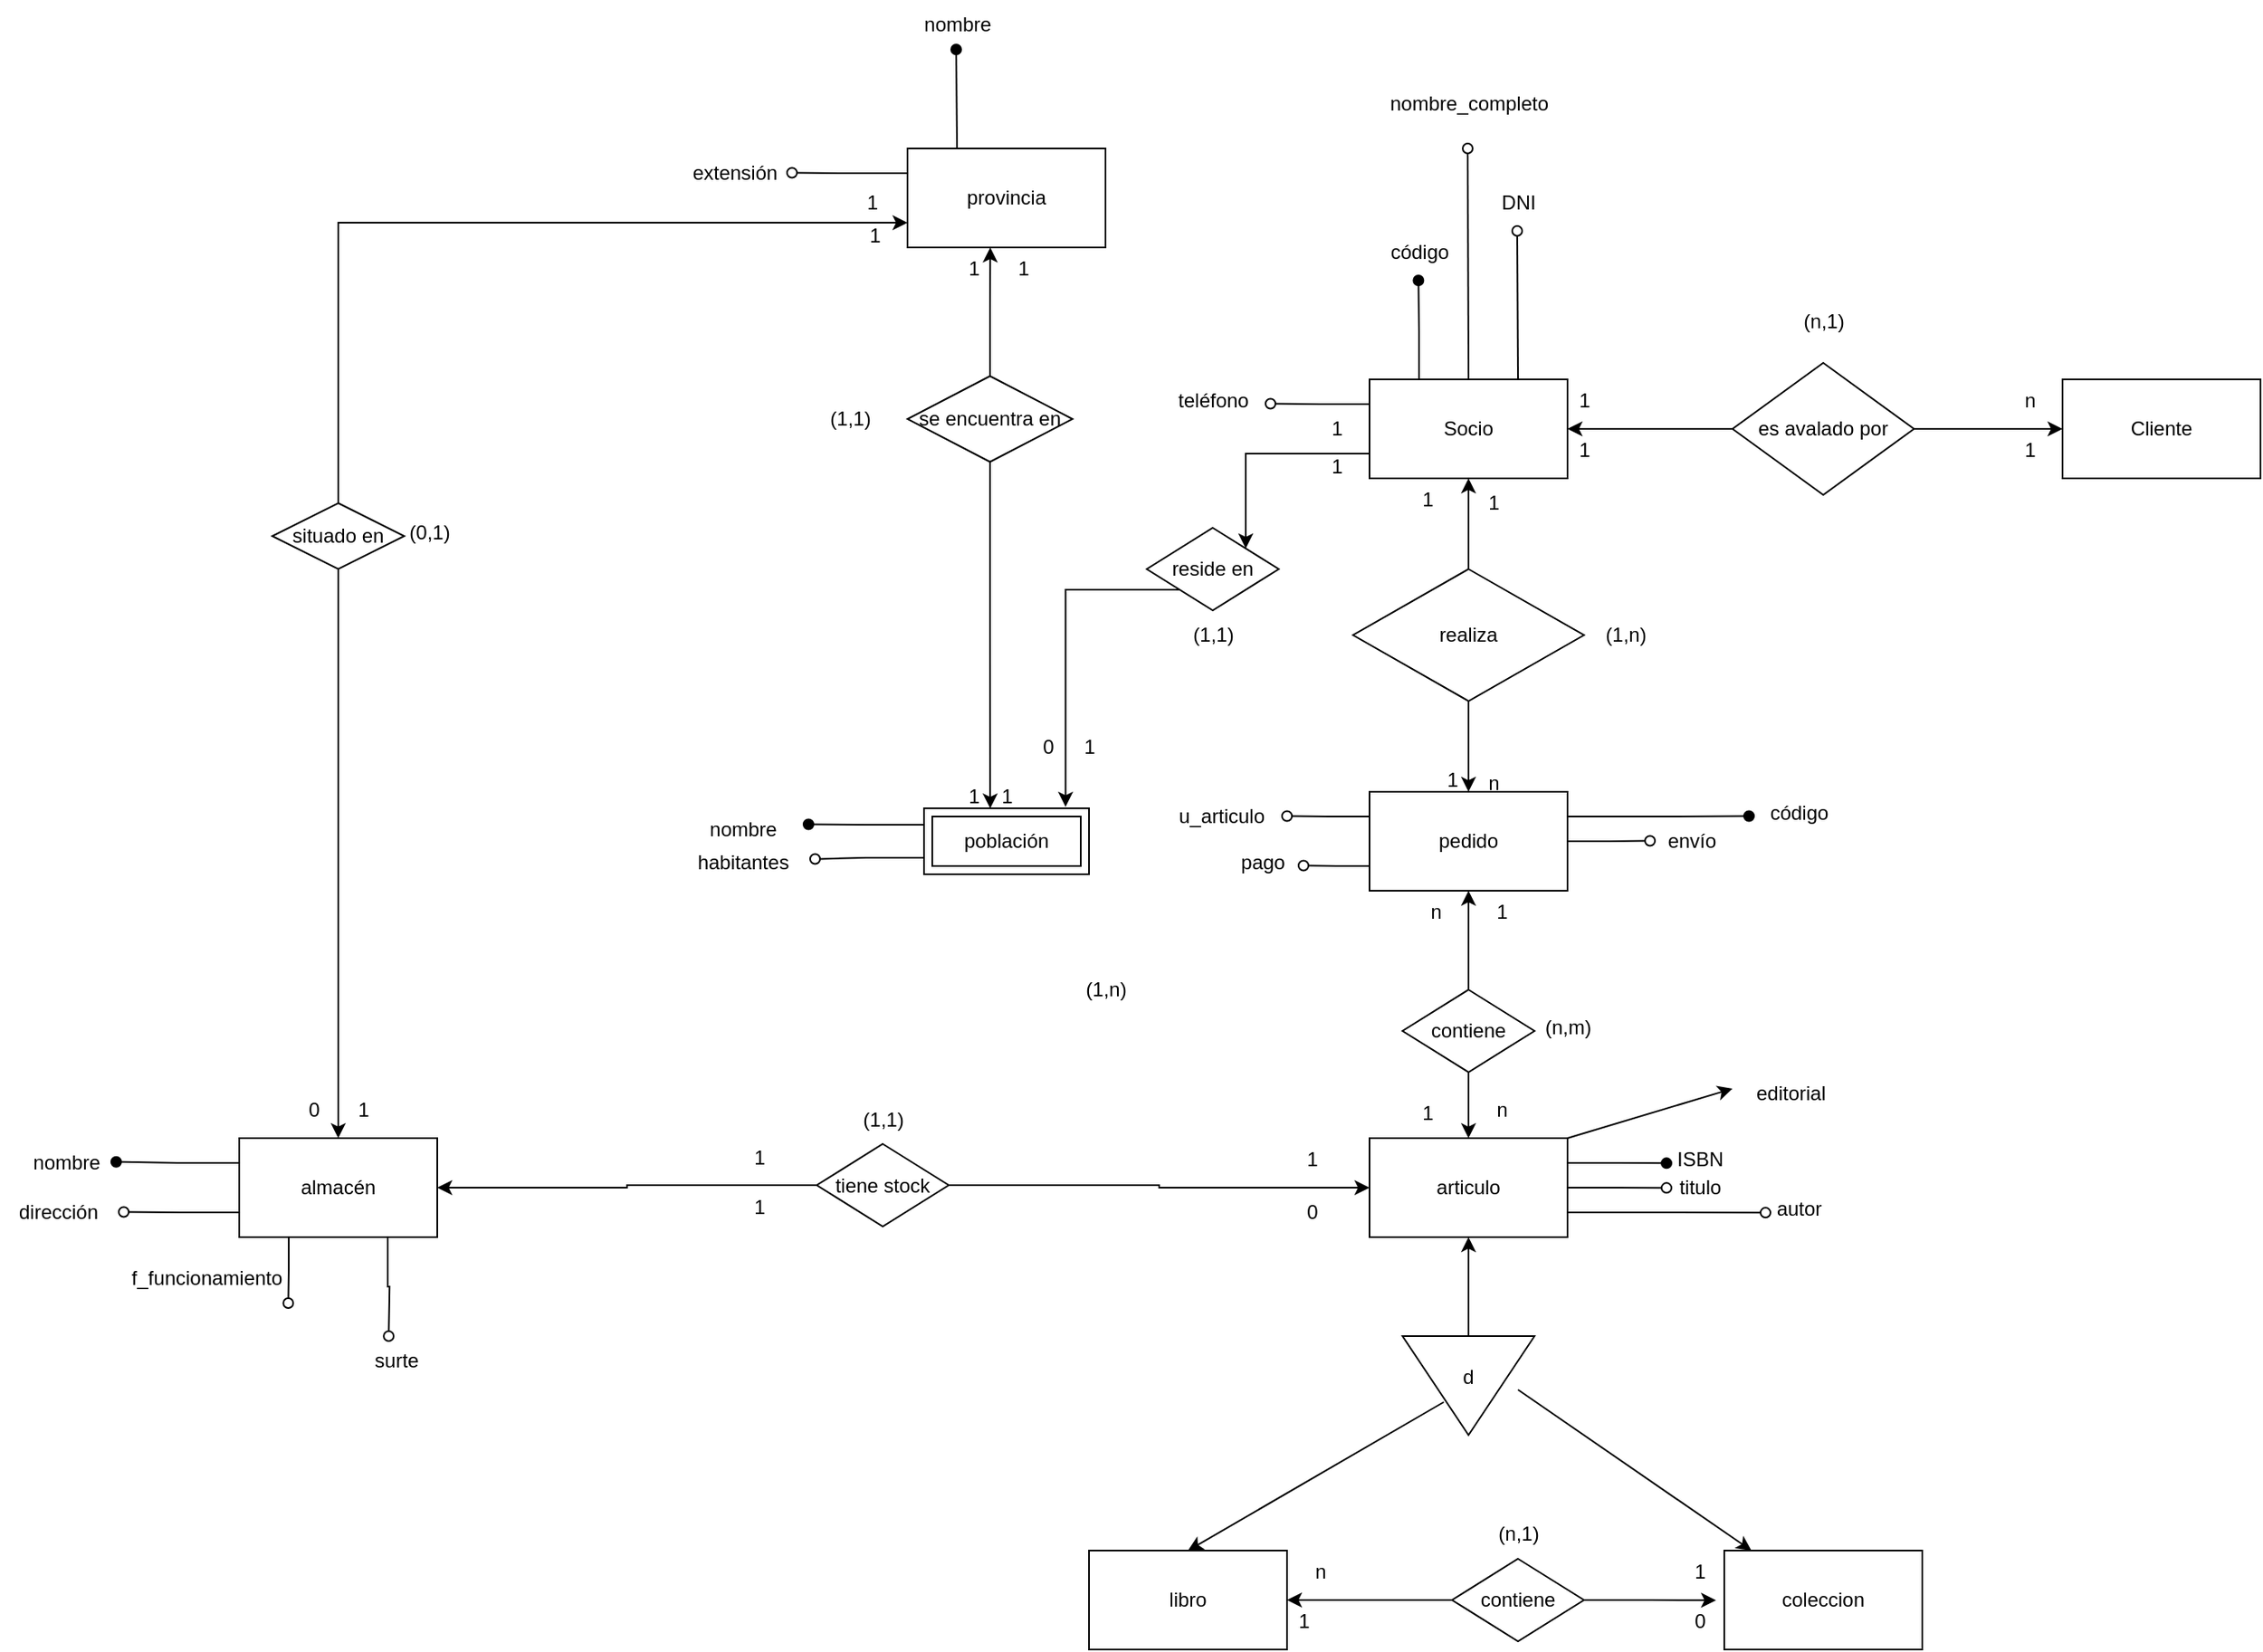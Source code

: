 <mxfile version="24.2.8" type="github">
  <diagram name="Page-1" id="Y1D5WPo86NtVdflwME23">
    <mxGraphModel dx="1482" dy="1719" grid="1" gridSize="10" guides="1" tooltips="1" connect="1" arrows="1" fold="1" page="1" pageScale="1" pageWidth="850" pageHeight="1100" math="0" shadow="0">
      <root>
        <mxCell id="0" />
        <mxCell id="1" parent="0" />
        <mxCell id="pm4QgCimUxQnTlFD-U5n-23" style="edgeStyle=orthogonalEdgeStyle;rounded=0;orthogonalLoop=1;jettySize=auto;html=1;exitX=0.25;exitY=0;exitDx=0;exitDy=0;endArrow=oval;endFill=1;" edge="1" parent="1" source="pm4QgCimUxQnTlFD-U5n-2">
          <mxGeometry relative="1" as="geometry">
            <mxPoint x="419.667" y="30" as="targetPoint" />
          </mxGeometry>
        </mxCell>
        <mxCell id="pm4QgCimUxQnTlFD-U5n-32" style="edgeStyle=orthogonalEdgeStyle;rounded=0;orthogonalLoop=1;jettySize=auto;html=1;exitX=0.75;exitY=0;exitDx=0;exitDy=0;endArrow=oval;endFill=0;" edge="1" parent="1" source="pm4QgCimUxQnTlFD-U5n-2">
          <mxGeometry relative="1" as="geometry">
            <mxPoint x="479.5" as="targetPoint" />
          </mxGeometry>
        </mxCell>
        <mxCell id="pm4QgCimUxQnTlFD-U5n-34" style="edgeStyle=orthogonalEdgeStyle;rounded=0;orthogonalLoop=1;jettySize=auto;html=1;exitX=0.5;exitY=0;exitDx=0;exitDy=0;endArrow=oval;endFill=0;" edge="1" parent="1" source="pm4QgCimUxQnTlFD-U5n-2">
          <mxGeometry relative="1" as="geometry">
            <mxPoint x="449.5" y="-50" as="targetPoint" />
          </mxGeometry>
        </mxCell>
        <mxCell id="pm4QgCimUxQnTlFD-U5n-36" style="edgeStyle=orthogonalEdgeStyle;rounded=0;orthogonalLoop=1;jettySize=auto;html=1;exitX=0;exitY=0.25;exitDx=0;exitDy=0;endArrow=oval;endFill=0;" edge="1" parent="1" source="pm4QgCimUxQnTlFD-U5n-2">
          <mxGeometry relative="1" as="geometry">
            <mxPoint x="330" y="104.75" as="targetPoint" />
          </mxGeometry>
        </mxCell>
        <mxCell id="pm4QgCimUxQnTlFD-U5n-39" style="edgeStyle=orthogonalEdgeStyle;rounded=0;orthogonalLoop=1;jettySize=auto;html=1;exitX=0;exitY=0.75;exitDx=0;exitDy=0;entryX=1;entryY=0;entryDx=0;entryDy=0;" edge="1" parent="1" source="pm4QgCimUxQnTlFD-U5n-2" target="pm4QgCimUxQnTlFD-U5n-38">
          <mxGeometry relative="1" as="geometry" />
        </mxCell>
        <mxCell id="pm4QgCimUxQnTlFD-U5n-2" value="Socio" style="rounded=0;whiteSpace=wrap;html=1;" vertex="1" parent="1">
          <mxGeometry x="390" y="90" width="120" height="60" as="geometry" />
        </mxCell>
        <mxCell id="pm4QgCimUxQnTlFD-U5n-72" style="edgeStyle=orthogonalEdgeStyle;rounded=0;orthogonalLoop=1;jettySize=auto;html=1;exitX=1;exitY=0.25;exitDx=0;exitDy=0;endArrow=oval;endFill=1;" edge="1" parent="1" source="pm4QgCimUxQnTlFD-U5n-3">
          <mxGeometry relative="1" as="geometry">
            <mxPoint x="620" y="354.75" as="targetPoint" />
          </mxGeometry>
        </mxCell>
        <mxCell id="pm4QgCimUxQnTlFD-U5n-74" style="edgeStyle=orthogonalEdgeStyle;rounded=0;orthogonalLoop=1;jettySize=auto;html=1;exitX=1;exitY=0.5;exitDx=0;exitDy=0;endArrow=oval;endFill=0;" edge="1" parent="1" source="pm4QgCimUxQnTlFD-U5n-3">
          <mxGeometry relative="1" as="geometry">
            <mxPoint x="560" y="369.75" as="targetPoint" />
          </mxGeometry>
        </mxCell>
        <mxCell id="pm4QgCimUxQnTlFD-U5n-76" style="edgeStyle=orthogonalEdgeStyle;rounded=0;orthogonalLoop=1;jettySize=auto;html=1;exitX=0;exitY=0.75;exitDx=0;exitDy=0;endArrow=oval;endFill=0;" edge="1" parent="1" source="pm4QgCimUxQnTlFD-U5n-3">
          <mxGeometry relative="1" as="geometry">
            <mxPoint x="350" y="384.75" as="targetPoint" />
          </mxGeometry>
        </mxCell>
        <mxCell id="pm4QgCimUxQnTlFD-U5n-78" style="edgeStyle=orthogonalEdgeStyle;rounded=0;orthogonalLoop=1;jettySize=auto;html=1;exitX=0;exitY=0.25;exitDx=0;exitDy=0;endArrow=oval;endFill=0;" edge="1" parent="1" source="pm4QgCimUxQnTlFD-U5n-3">
          <mxGeometry relative="1" as="geometry">
            <mxPoint x="340" y="354.75" as="targetPoint" />
          </mxGeometry>
        </mxCell>
        <mxCell id="pm4QgCimUxQnTlFD-U5n-3" value="pedido" style="rounded=0;whiteSpace=wrap;html=1;" vertex="1" parent="1">
          <mxGeometry x="390" y="340" width="120" height="60" as="geometry" />
        </mxCell>
        <mxCell id="pm4QgCimUxQnTlFD-U5n-82" style="edgeStyle=orthogonalEdgeStyle;rounded=0;orthogonalLoop=1;jettySize=auto;html=1;exitX=0;exitY=0.25;exitDx=0;exitDy=0;endArrow=oval;endFill=0;" edge="1" parent="1" source="pm4QgCimUxQnTlFD-U5n-5">
          <mxGeometry relative="1" as="geometry">
            <mxPoint x="40" y="-35.25" as="targetPoint" />
          </mxGeometry>
        </mxCell>
        <mxCell id="pm4QgCimUxQnTlFD-U5n-84" style="edgeStyle=orthogonalEdgeStyle;rounded=0;orthogonalLoop=1;jettySize=auto;html=1;exitX=0.25;exitY=0;exitDx=0;exitDy=0;endArrow=oval;endFill=1;" edge="1" parent="1" source="pm4QgCimUxQnTlFD-U5n-5">
          <mxGeometry relative="1" as="geometry">
            <mxPoint x="139.5" y="-110" as="targetPoint" />
          </mxGeometry>
        </mxCell>
        <mxCell id="pm4QgCimUxQnTlFD-U5n-5" value="provincia" style="rounded=0;whiteSpace=wrap;html=1;" vertex="1" parent="1">
          <mxGeometry x="110" y="-50" width="120" height="60" as="geometry" />
        </mxCell>
        <mxCell id="pm4QgCimUxQnTlFD-U5n-87" style="edgeStyle=orthogonalEdgeStyle;rounded=0;orthogonalLoop=1;jettySize=auto;html=1;exitX=0;exitY=0.25;exitDx=0;exitDy=0;endArrow=oval;endFill=1;" edge="1" parent="1" source="pm4QgCimUxQnTlFD-U5n-9">
          <mxGeometry relative="1" as="geometry">
            <mxPoint x="50" y="359.714" as="targetPoint" />
          </mxGeometry>
        </mxCell>
        <mxCell id="pm4QgCimUxQnTlFD-U5n-9" value="población" style="shape=ext;margin=3;double=1;whiteSpace=wrap;html=1;align=center;" vertex="1" parent="1">
          <mxGeometry x="120" y="350" width="100" height="40" as="geometry" />
        </mxCell>
        <mxCell id="pm4QgCimUxQnTlFD-U5n-89" style="edgeStyle=orthogonalEdgeStyle;rounded=0;orthogonalLoop=1;jettySize=auto;html=1;exitX=0;exitY=0.25;exitDx=0;exitDy=0;endArrow=oval;endFill=1;entryX=1.007;entryY=0.479;entryDx=0;entryDy=0;entryPerimeter=0;" edge="1" parent="1" source="pm4QgCimUxQnTlFD-U5n-10" target="pm4QgCimUxQnTlFD-U5n-90">
          <mxGeometry relative="1" as="geometry">
            <mxPoint x="-355" y="534.714" as="targetPoint" />
          </mxGeometry>
        </mxCell>
        <mxCell id="pm4QgCimUxQnTlFD-U5n-99" style="edgeStyle=orthogonalEdgeStyle;rounded=0;orthogonalLoop=1;jettySize=auto;html=1;exitX=0;exitY=0.75;exitDx=0;exitDy=0;endArrow=oval;endFill=0;" edge="1" parent="1" source="pm4QgCimUxQnTlFD-U5n-10">
          <mxGeometry relative="1" as="geometry">
            <mxPoint x="-365" y="594.714" as="targetPoint" />
          </mxGeometry>
        </mxCell>
        <mxCell id="pm4QgCimUxQnTlFD-U5n-101" style="edgeStyle=orthogonalEdgeStyle;rounded=0;orthogonalLoop=1;jettySize=auto;html=1;exitX=0.25;exitY=1;exitDx=0;exitDy=0;endArrow=oval;endFill=0;" edge="1" parent="1" source="pm4QgCimUxQnTlFD-U5n-10">
          <mxGeometry relative="1" as="geometry">
            <mxPoint x="-265.286" y="650" as="targetPoint" />
          </mxGeometry>
        </mxCell>
        <mxCell id="pm4QgCimUxQnTlFD-U5n-117" style="edgeStyle=orthogonalEdgeStyle;rounded=0;orthogonalLoop=1;jettySize=auto;html=1;exitX=0.75;exitY=1;exitDx=0;exitDy=0;endArrow=oval;endFill=0;" edge="1" parent="1" source="pm4QgCimUxQnTlFD-U5n-10">
          <mxGeometry relative="1" as="geometry">
            <mxPoint x="-204.429" y="670" as="targetPoint" />
          </mxGeometry>
        </mxCell>
        <mxCell id="pm4QgCimUxQnTlFD-U5n-10" value="almacén" style="rounded=0;whiteSpace=wrap;html=1;" vertex="1" parent="1">
          <mxGeometry x="-295" y="550" width="120" height="60" as="geometry" />
        </mxCell>
        <mxCell id="pm4QgCimUxQnTlFD-U5n-125" style="edgeStyle=orthogonalEdgeStyle;rounded=0;orthogonalLoop=1;jettySize=auto;html=1;exitX=1;exitY=0.25;exitDx=0;exitDy=0;endArrow=oval;endFill=1;" edge="1" parent="1" source="pm4QgCimUxQnTlFD-U5n-11">
          <mxGeometry relative="1" as="geometry">
            <mxPoint x="570" y="565.167" as="targetPoint" />
          </mxGeometry>
        </mxCell>
        <mxCell id="pm4QgCimUxQnTlFD-U5n-127" style="edgeStyle=orthogonalEdgeStyle;rounded=0;orthogonalLoop=1;jettySize=auto;html=1;exitX=1;exitY=0.5;exitDx=0;exitDy=0;endArrow=oval;endFill=0;" edge="1" parent="1" source="pm4QgCimUxQnTlFD-U5n-11">
          <mxGeometry relative="1" as="geometry">
            <mxPoint x="570" y="580.167" as="targetPoint" />
          </mxGeometry>
        </mxCell>
        <mxCell id="pm4QgCimUxQnTlFD-U5n-129" style="edgeStyle=orthogonalEdgeStyle;rounded=0;orthogonalLoop=1;jettySize=auto;html=1;exitX=1;exitY=0.75;exitDx=0;exitDy=0;endArrow=oval;endFill=0;" edge="1" parent="1" source="pm4QgCimUxQnTlFD-U5n-11">
          <mxGeometry relative="1" as="geometry">
            <mxPoint x="630" y="595.167" as="targetPoint" />
          </mxGeometry>
        </mxCell>
        <mxCell id="pm4QgCimUxQnTlFD-U5n-131" style="rounded=0;orthogonalLoop=1;jettySize=auto;html=1;exitX=1;exitY=0;exitDx=0;exitDy=0;" edge="1" parent="1" source="pm4QgCimUxQnTlFD-U5n-11">
          <mxGeometry relative="1" as="geometry">
            <mxPoint x="610" y="520" as="targetPoint" />
          </mxGeometry>
        </mxCell>
        <mxCell id="pm4QgCimUxQnTlFD-U5n-11" value="articulo" style="rounded=0;whiteSpace=wrap;html=1;" vertex="1" parent="1">
          <mxGeometry x="390" y="550" width="120" height="60" as="geometry" />
        </mxCell>
        <mxCell id="pm4QgCimUxQnTlFD-U5n-12" value="libro" style="rounded=0;whiteSpace=wrap;html=1;" vertex="1" parent="1">
          <mxGeometry x="220" y="800" width="120" height="60" as="geometry" />
        </mxCell>
        <mxCell id="pm4QgCimUxQnTlFD-U5n-13" value="coleccion" style="rounded=0;whiteSpace=wrap;html=1;" vertex="1" parent="1">
          <mxGeometry x="605" y="800" width="120" height="60" as="geometry" />
        </mxCell>
        <mxCell id="pm4QgCimUxQnTlFD-U5n-26" style="edgeStyle=orthogonalEdgeStyle;rounded=0;orthogonalLoop=1;jettySize=auto;html=1;exitX=1;exitY=0.5;exitDx=0;exitDy=0;entryX=0;entryY=0.5;entryDx=0;entryDy=0;" edge="1" parent="1" source="pm4QgCimUxQnTlFD-U5n-14" target="pm4QgCimUxQnTlFD-U5n-17">
          <mxGeometry relative="1" as="geometry" />
        </mxCell>
        <mxCell id="pm4QgCimUxQnTlFD-U5n-27" style="edgeStyle=orthogonalEdgeStyle;rounded=0;orthogonalLoop=1;jettySize=auto;html=1;exitX=0;exitY=0.5;exitDx=0;exitDy=0;entryX=1;entryY=0.5;entryDx=0;entryDy=0;" edge="1" parent="1" source="pm4QgCimUxQnTlFD-U5n-14" target="pm4QgCimUxQnTlFD-U5n-2">
          <mxGeometry relative="1" as="geometry" />
        </mxCell>
        <mxCell id="pm4QgCimUxQnTlFD-U5n-14" value="es avalado por" style="rhombus;whiteSpace=wrap;html=1;" vertex="1" parent="1">
          <mxGeometry x="610" y="80" width="110" height="80" as="geometry" />
        </mxCell>
        <mxCell id="pm4QgCimUxQnTlFD-U5n-17" value="Cliente" style="rounded=0;whiteSpace=wrap;html=1;" vertex="1" parent="1">
          <mxGeometry x="810" y="90" width="120" height="60" as="geometry" />
        </mxCell>
        <mxCell id="pm4QgCimUxQnTlFD-U5n-22" value="(n,1)" style="text;html=1;align=center;verticalAlign=middle;resizable=0;points=[];autosize=1;strokeColor=none;fillColor=none;" vertex="1" parent="1">
          <mxGeometry x="640" y="40" width="50" height="30" as="geometry" />
        </mxCell>
        <mxCell id="pm4QgCimUxQnTlFD-U5n-24" value="código" style="text;html=1;align=center;verticalAlign=middle;resizable=0;points=[];autosize=1;strokeColor=none;fillColor=none;" vertex="1" parent="1">
          <mxGeometry x="390" y="-2" width="60" height="30" as="geometry" />
        </mxCell>
        <mxCell id="pm4QgCimUxQnTlFD-U5n-28" value="1" style="text;html=1;align=center;verticalAlign=middle;resizable=0;points=[];autosize=1;strokeColor=none;fillColor=none;" vertex="1" parent="1">
          <mxGeometry x="505" y="88" width="30" height="30" as="geometry" />
        </mxCell>
        <mxCell id="pm4QgCimUxQnTlFD-U5n-29" value="n" style="text;html=1;align=center;verticalAlign=middle;resizable=0;points=[];autosize=1;strokeColor=none;fillColor=none;" vertex="1" parent="1">
          <mxGeometry x="775" y="88" width="30" height="30" as="geometry" />
        </mxCell>
        <mxCell id="pm4QgCimUxQnTlFD-U5n-30" value="1" style="text;html=1;align=center;verticalAlign=middle;resizable=0;points=[];autosize=1;strokeColor=none;fillColor=none;" vertex="1" parent="1">
          <mxGeometry x="775" y="118" width="30" height="30" as="geometry" />
        </mxCell>
        <mxCell id="pm4QgCimUxQnTlFD-U5n-31" value="1" style="text;html=1;align=center;verticalAlign=middle;resizable=0;points=[];autosize=1;strokeColor=none;fillColor=none;" vertex="1" parent="1">
          <mxGeometry x="505" y="118" width="30" height="30" as="geometry" />
        </mxCell>
        <mxCell id="pm4QgCimUxQnTlFD-U5n-33" value="DNI" style="text;html=1;align=center;verticalAlign=middle;resizable=0;points=[];autosize=1;strokeColor=none;fillColor=none;" vertex="1" parent="1">
          <mxGeometry x="460" y="-32" width="40" height="30" as="geometry" />
        </mxCell>
        <mxCell id="pm4QgCimUxQnTlFD-U5n-35" value="nombre_completo" style="text;html=1;align=center;verticalAlign=middle;resizable=0;points=[];autosize=1;strokeColor=none;fillColor=none;" vertex="1" parent="1">
          <mxGeometry x="390" y="-92" width="120" height="30" as="geometry" />
        </mxCell>
        <mxCell id="pm4QgCimUxQnTlFD-U5n-37" value="teléfono" style="text;html=1;align=center;verticalAlign=middle;resizable=0;points=[];autosize=1;strokeColor=none;fillColor=none;" vertex="1" parent="1">
          <mxGeometry x="260" y="88" width="70" height="30" as="geometry" />
        </mxCell>
        <mxCell id="pm4QgCimUxQnTlFD-U5n-38" value="reside en" style="rhombus;whiteSpace=wrap;html=1;" vertex="1" parent="1">
          <mxGeometry x="255" y="180" width="80" height="50" as="geometry" />
        </mxCell>
        <mxCell id="pm4QgCimUxQnTlFD-U5n-40" style="edgeStyle=orthogonalEdgeStyle;rounded=0;orthogonalLoop=1;jettySize=auto;html=1;exitX=0;exitY=1;exitDx=0;exitDy=0;entryX=0.858;entryY=-0.022;entryDx=0;entryDy=0;entryPerimeter=0;" edge="1" parent="1" source="pm4QgCimUxQnTlFD-U5n-38" target="pm4QgCimUxQnTlFD-U5n-9">
          <mxGeometry relative="1" as="geometry" />
        </mxCell>
        <mxCell id="pm4QgCimUxQnTlFD-U5n-41" value="1" style="text;html=1;align=center;verticalAlign=middle;resizable=0;points=[];autosize=1;strokeColor=none;fillColor=none;" vertex="1" parent="1">
          <mxGeometry x="355" y="128" width="30" height="30" as="geometry" />
        </mxCell>
        <mxCell id="pm4QgCimUxQnTlFD-U5n-42" value="1" style="text;html=1;align=center;verticalAlign=middle;resizable=0;points=[];autosize=1;strokeColor=none;fillColor=none;" vertex="1" parent="1">
          <mxGeometry x="205" y="298" width="30" height="30" as="geometry" />
        </mxCell>
        <mxCell id="pm4QgCimUxQnTlFD-U5n-43" value="0" style="text;html=1;align=center;verticalAlign=middle;resizable=0;points=[];autosize=1;strokeColor=none;fillColor=none;" vertex="1" parent="1">
          <mxGeometry x="180" y="298" width="30" height="30" as="geometry" />
        </mxCell>
        <mxCell id="pm4QgCimUxQnTlFD-U5n-45" value="1" style="text;html=1;align=center;verticalAlign=middle;resizable=0;points=[];autosize=1;strokeColor=none;fillColor=none;" vertex="1" parent="1">
          <mxGeometry x="355" y="105" width="30" height="30" as="geometry" />
        </mxCell>
        <mxCell id="pm4QgCimUxQnTlFD-U5n-46" value="(1,1)" style="text;html=1;align=center;verticalAlign=middle;resizable=0;points=[];autosize=1;strokeColor=none;fillColor=none;" vertex="1" parent="1">
          <mxGeometry x="270" y="230" width="50" height="30" as="geometry" />
        </mxCell>
        <mxCell id="pm4QgCimUxQnTlFD-U5n-47" value="se encuentra en" style="rhombus;whiteSpace=wrap;html=1;" vertex="1" parent="1">
          <mxGeometry x="110" y="88" width="100" height="52" as="geometry" />
        </mxCell>
        <mxCell id="pm4QgCimUxQnTlFD-U5n-48" style="edgeStyle=orthogonalEdgeStyle;rounded=0;orthogonalLoop=1;jettySize=auto;html=1;exitX=0.5;exitY=0;exitDx=0;exitDy=0;entryX=0.418;entryY=1;entryDx=0;entryDy=0;entryPerimeter=0;" edge="1" parent="1" source="pm4QgCimUxQnTlFD-U5n-47" target="pm4QgCimUxQnTlFD-U5n-5">
          <mxGeometry relative="1" as="geometry" />
        </mxCell>
        <mxCell id="pm4QgCimUxQnTlFD-U5n-49" style="edgeStyle=orthogonalEdgeStyle;rounded=0;orthogonalLoop=1;jettySize=auto;html=1;exitX=0.5;exitY=1;exitDx=0;exitDy=0;entryX=0.401;entryY=0.002;entryDx=0;entryDy=0;entryPerimeter=0;" edge="1" parent="1" source="pm4QgCimUxQnTlFD-U5n-47" target="pm4QgCimUxQnTlFD-U5n-9">
          <mxGeometry relative="1" as="geometry" />
        </mxCell>
        <mxCell id="pm4QgCimUxQnTlFD-U5n-50" value="1" style="text;html=1;align=center;verticalAlign=middle;resizable=0;points=[];autosize=1;strokeColor=none;fillColor=none;" vertex="1" parent="1">
          <mxGeometry x="135" y="328" width="30" height="30" as="geometry" />
        </mxCell>
        <mxCell id="pm4QgCimUxQnTlFD-U5n-51" value="1" style="text;html=1;align=center;verticalAlign=middle;resizable=0;points=[];autosize=1;strokeColor=none;fillColor=none;" vertex="1" parent="1">
          <mxGeometry x="135" y="8" width="30" height="30" as="geometry" />
        </mxCell>
        <mxCell id="pm4QgCimUxQnTlFD-U5n-52" value="1" style="text;html=1;align=center;verticalAlign=middle;resizable=0;points=[];autosize=1;strokeColor=none;fillColor=none;" vertex="1" parent="1">
          <mxGeometry x="165" y="8" width="30" height="30" as="geometry" />
        </mxCell>
        <mxCell id="pm4QgCimUxQnTlFD-U5n-53" value="1" style="text;html=1;align=center;verticalAlign=middle;resizable=0;points=[];autosize=1;strokeColor=none;fillColor=none;" vertex="1" parent="1">
          <mxGeometry x="155" y="328" width="30" height="30" as="geometry" />
        </mxCell>
        <mxCell id="pm4QgCimUxQnTlFD-U5n-54" value="(1,1)" style="text;html=1;align=center;verticalAlign=middle;resizable=0;points=[];autosize=1;strokeColor=none;fillColor=none;" vertex="1" parent="1">
          <mxGeometry x="50" y="99" width="50" height="30" as="geometry" />
        </mxCell>
        <mxCell id="pm4QgCimUxQnTlFD-U5n-56" style="edgeStyle=orthogonalEdgeStyle;rounded=0;orthogonalLoop=1;jettySize=auto;html=1;exitX=0.5;exitY=0;exitDx=0;exitDy=0;entryX=0.5;entryY=1;entryDx=0;entryDy=0;" edge="1" parent="1" source="pm4QgCimUxQnTlFD-U5n-55" target="pm4QgCimUxQnTlFD-U5n-2">
          <mxGeometry relative="1" as="geometry" />
        </mxCell>
        <mxCell id="pm4QgCimUxQnTlFD-U5n-58" style="edgeStyle=orthogonalEdgeStyle;rounded=0;orthogonalLoop=1;jettySize=auto;html=1;exitX=0.5;exitY=1;exitDx=0;exitDy=0;entryX=0.5;entryY=0;entryDx=0;entryDy=0;" edge="1" parent="1" source="pm4QgCimUxQnTlFD-U5n-55" target="pm4QgCimUxQnTlFD-U5n-3">
          <mxGeometry relative="1" as="geometry" />
        </mxCell>
        <mxCell id="pm4QgCimUxQnTlFD-U5n-55" value="realiza" style="rhombus;whiteSpace=wrap;html=1;" vertex="1" parent="1">
          <mxGeometry x="380" y="205" width="140" height="80" as="geometry" />
        </mxCell>
        <mxCell id="pm4QgCimUxQnTlFD-U5n-60" style="edgeStyle=orthogonalEdgeStyle;rounded=0;orthogonalLoop=1;jettySize=auto;html=1;exitX=0.5;exitY=0;exitDx=0;exitDy=0;entryX=0.5;entryY=1;entryDx=0;entryDy=0;" edge="1" parent="1" source="pm4QgCimUxQnTlFD-U5n-59" target="pm4QgCimUxQnTlFD-U5n-3">
          <mxGeometry relative="1" as="geometry" />
        </mxCell>
        <mxCell id="pm4QgCimUxQnTlFD-U5n-61" style="edgeStyle=orthogonalEdgeStyle;rounded=0;orthogonalLoop=1;jettySize=auto;html=1;exitX=0.5;exitY=1;exitDx=0;exitDy=0;entryX=0.5;entryY=0;entryDx=0;entryDy=0;" edge="1" parent="1" source="pm4QgCimUxQnTlFD-U5n-59" target="pm4QgCimUxQnTlFD-U5n-11">
          <mxGeometry relative="1" as="geometry" />
        </mxCell>
        <mxCell id="pm4QgCimUxQnTlFD-U5n-59" value="contiene" style="rhombus;whiteSpace=wrap;html=1;" vertex="1" parent="1">
          <mxGeometry x="410" y="460" width="80" height="50" as="geometry" />
        </mxCell>
        <mxCell id="pm4QgCimUxQnTlFD-U5n-62" value="1" style="text;html=1;align=center;verticalAlign=middle;resizable=0;points=[];autosize=1;strokeColor=none;fillColor=none;" vertex="1" parent="1">
          <mxGeometry x="450" y="150" width="30" height="30" as="geometry" />
        </mxCell>
        <mxCell id="pm4QgCimUxQnTlFD-U5n-63" value="n" style="text;html=1;align=center;verticalAlign=middle;resizable=0;points=[];autosize=1;strokeColor=none;fillColor=none;" vertex="1" parent="1">
          <mxGeometry x="450" y="320" width="30" height="30" as="geometry" />
        </mxCell>
        <mxCell id="pm4QgCimUxQnTlFD-U5n-64" value="1" style="text;html=1;align=center;verticalAlign=middle;resizable=0;points=[];autosize=1;strokeColor=none;fillColor=none;" vertex="1" parent="1">
          <mxGeometry x="425" y="318" width="30" height="30" as="geometry" />
        </mxCell>
        <mxCell id="pm4QgCimUxQnTlFD-U5n-65" value="1" style="text;html=1;align=center;verticalAlign=middle;resizable=0;points=[];autosize=1;strokeColor=none;fillColor=none;" vertex="1" parent="1">
          <mxGeometry x="410" y="148" width="30" height="30" as="geometry" />
        </mxCell>
        <mxCell id="pm4QgCimUxQnTlFD-U5n-66" value="(1,n)" style="text;html=1;align=center;verticalAlign=middle;resizable=0;points=[];autosize=1;strokeColor=none;fillColor=none;" vertex="1" parent="1">
          <mxGeometry x="520" y="230" width="50" height="30" as="geometry" />
        </mxCell>
        <mxCell id="pm4QgCimUxQnTlFD-U5n-67" value="1" style="text;html=1;align=center;verticalAlign=middle;resizable=0;points=[];autosize=1;strokeColor=none;fillColor=none;" vertex="1" parent="1">
          <mxGeometry x="455" y="398" width="30" height="30" as="geometry" />
        </mxCell>
        <mxCell id="pm4QgCimUxQnTlFD-U5n-68" value="n" style="text;html=1;align=center;verticalAlign=middle;resizable=0;points=[];autosize=1;strokeColor=none;fillColor=none;" vertex="1" parent="1">
          <mxGeometry x="455" y="518" width="30" height="30" as="geometry" />
        </mxCell>
        <mxCell id="pm4QgCimUxQnTlFD-U5n-69" value="1" style="text;html=1;align=center;verticalAlign=middle;resizable=0;points=[];autosize=1;strokeColor=none;fillColor=none;" vertex="1" parent="1">
          <mxGeometry x="410" y="520" width="30" height="30" as="geometry" />
        </mxCell>
        <mxCell id="pm4QgCimUxQnTlFD-U5n-70" value="n" style="text;html=1;align=center;verticalAlign=middle;resizable=0;points=[];autosize=1;strokeColor=none;fillColor=none;" vertex="1" parent="1">
          <mxGeometry x="415" y="398" width="30" height="30" as="geometry" />
        </mxCell>
        <mxCell id="pm4QgCimUxQnTlFD-U5n-71" value="(n,m)" style="text;html=1;align=center;verticalAlign=middle;resizable=0;points=[];autosize=1;strokeColor=none;fillColor=none;" vertex="1" parent="1">
          <mxGeometry x="485" y="468" width="50" height="30" as="geometry" />
        </mxCell>
        <mxCell id="pm4QgCimUxQnTlFD-U5n-73" value="código" style="text;html=1;align=center;verticalAlign=middle;resizable=0;points=[];autosize=1;strokeColor=none;fillColor=none;" vertex="1" parent="1">
          <mxGeometry x="620" y="338" width="60" height="30" as="geometry" />
        </mxCell>
        <mxCell id="pm4QgCimUxQnTlFD-U5n-75" value="envío" style="text;html=1;align=center;verticalAlign=middle;resizable=0;points=[];autosize=1;strokeColor=none;fillColor=none;" vertex="1" parent="1">
          <mxGeometry x="560" y="355" width="50" height="30" as="geometry" />
        </mxCell>
        <mxCell id="pm4QgCimUxQnTlFD-U5n-77" value="pago" style="text;html=1;align=center;verticalAlign=middle;resizable=0;points=[];autosize=1;strokeColor=none;fillColor=none;" vertex="1" parent="1">
          <mxGeometry x="300" y="368" width="50" height="30" as="geometry" />
        </mxCell>
        <mxCell id="pm4QgCimUxQnTlFD-U5n-79" value="u_articulo" style="text;html=1;align=center;verticalAlign=middle;resizable=0;points=[];autosize=1;strokeColor=none;fillColor=none;" vertex="1" parent="1">
          <mxGeometry x="260" y="340" width="80" height="30" as="geometry" />
        </mxCell>
        <mxCell id="pm4QgCimUxQnTlFD-U5n-81" value="habitantes" style="text;html=1;align=center;verticalAlign=middle;resizable=0;points=[];autosize=1;strokeColor=none;fillColor=none;" vertex="1" parent="1">
          <mxGeometry x="-30" y="368" width="80" height="30" as="geometry" />
        </mxCell>
        <mxCell id="pm4QgCimUxQnTlFD-U5n-83" value="extensión" style="text;html=1;align=center;verticalAlign=middle;resizable=0;points=[];autosize=1;strokeColor=none;fillColor=none;" vertex="1" parent="1">
          <mxGeometry x="-30" y="-50" width="70" height="30" as="geometry" />
        </mxCell>
        <mxCell id="pm4QgCimUxQnTlFD-U5n-85" value="nombre" style="text;html=1;align=center;verticalAlign=middle;resizable=0;points=[];autosize=1;strokeColor=none;fillColor=none;" vertex="1" parent="1">
          <mxGeometry x="110" y="-140" width="60" height="30" as="geometry" />
        </mxCell>
        <mxCell id="pm4QgCimUxQnTlFD-U5n-86" style="edgeStyle=orthogonalEdgeStyle;rounded=0;orthogonalLoop=1;jettySize=auto;html=1;exitX=0;exitY=0.75;exitDx=0;exitDy=0;entryX=1.05;entryY=0.426;entryDx=0;entryDy=0;entryPerimeter=0;endArrow=oval;endFill=0;" edge="1" parent="1" source="pm4QgCimUxQnTlFD-U5n-9" target="pm4QgCimUxQnTlFD-U5n-81">
          <mxGeometry relative="1" as="geometry" />
        </mxCell>
        <mxCell id="pm4QgCimUxQnTlFD-U5n-88" value="nombre" style="text;html=1;align=center;verticalAlign=middle;resizable=0;points=[];autosize=1;strokeColor=none;fillColor=none;" vertex="1" parent="1">
          <mxGeometry x="-20" y="348" width="60" height="30" as="geometry" />
        </mxCell>
        <mxCell id="pm4QgCimUxQnTlFD-U5n-90" value="nombre" style="text;html=1;align=center;verticalAlign=middle;resizable=0;points=[];autosize=1;strokeColor=none;fillColor=none;" vertex="1" parent="1">
          <mxGeometry x="-430" y="550" width="60" height="30" as="geometry" />
        </mxCell>
        <mxCell id="pm4QgCimUxQnTlFD-U5n-93" style="edgeStyle=orthogonalEdgeStyle;rounded=0;orthogonalLoop=1;jettySize=auto;html=1;exitX=0.5;exitY=1;exitDx=0;exitDy=0;entryX=0.5;entryY=0;entryDx=0;entryDy=0;" edge="1" parent="1" source="pm4QgCimUxQnTlFD-U5n-91" target="pm4QgCimUxQnTlFD-U5n-10">
          <mxGeometry relative="1" as="geometry" />
        </mxCell>
        <mxCell id="pm4QgCimUxQnTlFD-U5n-111" style="edgeStyle=orthogonalEdgeStyle;rounded=0;orthogonalLoop=1;jettySize=auto;html=1;exitX=0.5;exitY=0;exitDx=0;exitDy=0;entryX=0;entryY=0.75;entryDx=0;entryDy=0;" edge="1" parent="1" source="pm4QgCimUxQnTlFD-U5n-91" target="pm4QgCimUxQnTlFD-U5n-5">
          <mxGeometry relative="1" as="geometry" />
        </mxCell>
        <mxCell id="pm4QgCimUxQnTlFD-U5n-91" value="situado en" style="rhombus;whiteSpace=wrap;html=1;" vertex="1" parent="1">
          <mxGeometry x="-275" y="165" width="80" height="40" as="geometry" />
        </mxCell>
        <mxCell id="pm4QgCimUxQnTlFD-U5n-98" value="(1,n)" style="text;html=1;align=center;verticalAlign=middle;resizable=0;points=[];autosize=1;strokeColor=none;fillColor=none;" vertex="1" parent="1">
          <mxGeometry x="205" y="445" width="50" height="30" as="geometry" />
        </mxCell>
        <mxCell id="pm4QgCimUxQnTlFD-U5n-100" value="dirección" style="text;html=1;align=center;verticalAlign=middle;resizable=0;points=[];autosize=1;strokeColor=none;fillColor=none;" vertex="1" parent="1">
          <mxGeometry x="-440" y="580" width="70" height="30" as="geometry" />
        </mxCell>
        <mxCell id="pm4QgCimUxQnTlFD-U5n-102" value="f_funcionamiento" style="text;html=1;align=center;verticalAlign=middle;resizable=0;points=[];autosize=1;strokeColor=none;fillColor=none;" vertex="1" parent="1">
          <mxGeometry x="-370" y="620" width="110" height="30" as="geometry" />
        </mxCell>
        <mxCell id="pm4QgCimUxQnTlFD-U5n-104" style="edgeStyle=orthogonalEdgeStyle;rounded=0;orthogonalLoop=1;jettySize=auto;html=1;exitX=0;exitY=0.5;exitDx=0;exitDy=0;entryX=1;entryY=0.5;entryDx=0;entryDy=0;" edge="1" parent="1" source="pm4QgCimUxQnTlFD-U5n-103" target="pm4QgCimUxQnTlFD-U5n-10">
          <mxGeometry relative="1" as="geometry" />
        </mxCell>
        <mxCell id="pm4QgCimUxQnTlFD-U5n-105" style="edgeStyle=orthogonalEdgeStyle;rounded=0;orthogonalLoop=1;jettySize=auto;html=1;exitX=1;exitY=0.5;exitDx=0;exitDy=0;entryX=0;entryY=0.5;entryDx=0;entryDy=0;" edge="1" parent="1" source="pm4QgCimUxQnTlFD-U5n-103" target="pm4QgCimUxQnTlFD-U5n-11">
          <mxGeometry relative="1" as="geometry" />
        </mxCell>
        <mxCell id="pm4QgCimUxQnTlFD-U5n-103" value="tiene stock" style="rhombus;whiteSpace=wrap;html=1;" vertex="1" parent="1">
          <mxGeometry x="55" y="553.5" width="80" height="50" as="geometry" />
        </mxCell>
        <mxCell id="pm4QgCimUxQnTlFD-U5n-106" value="1" style="text;html=1;align=center;verticalAlign=middle;resizable=0;points=[];autosize=1;strokeColor=none;fillColor=none;" vertex="1" parent="1">
          <mxGeometry x="5" y="546.5" width="30" height="30" as="geometry" />
        </mxCell>
        <mxCell id="pm4QgCimUxQnTlFD-U5n-107" value="1" style="text;html=1;align=center;verticalAlign=middle;resizable=0;points=[];autosize=1;strokeColor=none;fillColor=none;" vertex="1" parent="1">
          <mxGeometry x="340" y="548" width="30" height="30" as="geometry" />
        </mxCell>
        <mxCell id="pm4QgCimUxQnTlFD-U5n-108" value="1" style="text;html=1;align=center;verticalAlign=middle;resizable=0;points=[];autosize=1;strokeColor=none;fillColor=none;" vertex="1" parent="1">
          <mxGeometry x="5" y="576.5" width="30" height="30" as="geometry" />
        </mxCell>
        <mxCell id="pm4QgCimUxQnTlFD-U5n-109" value="0" style="text;html=1;align=center;verticalAlign=middle;resizable=0;points=[];autosize=1;strokeColor=none;fillColor=none;" vertex="1" parent="1">
          <mxGeometry x="340" y="580" width="30" height="30" as="geometry" />
        </mxCell>
        <mxCell id="pm4QgCimUxQnTlFD-U5n-110" value="(1,1)" style="text;html=1;align=center;verticalAlign=middle;resizable=0;points=[];autosize=1;strokeColor=none;fillColor=none;" vertex="1" parent="1">
          <mxGeometry x="70" y="523.5" width="50" height="30" as="geometry" />
        </mxCell>
        <mxCell id="pm4QgCimUxQnTlFD-U5n-112" value="1" style="text;html=1;align=center;verticalAlign=middle;resizable=0;points=[];autosize=1;strokeColor=none;fillColor=none;" vertex="1" parent="1">
          <mxGeometry x="-235" y="518" width="30" height="30" as="geometry" />
        </mxCell>
        <mxCell id="pm4QgCimUxQnTlFD-U5n-113" value="1" style="text;html=1;align=center;verticalAlign=middle;resizable=0;points=[];autosize=1;strokeColor=none;fillColor=none;" vertex="1" parent="1">
          <mxGeometry x="75" y="-12" width="30" height="30" as="geometry" />
        </mxCell>
        <mxCell id="pm4QgCimUxQnTlFD-U5n-114" value="1&amp;nbsp;" style="text;html=1;align=center;verticalAlign=middle;resizable=0;points=[];autosize=1;strokeColor=none;fillColor=none;" vertex="1" parent="1">
          <mxGeometry x="75" y="-32" width="30" height="30" as="geometry" />
        </mxCell>
        <mxCell id="pm4QgCimUxQnTlFD-U5n-115" value="0" style="text;html=1;align=center;verticalAlign=middle;resizable=0;points=[];autosize=1;strokeColor=none;fillColor=none;" vertex="1" parent="1">
          <mxGeometry x="-265" y="518" width="30" height="30" as="geometry" />
        </mxCell>
        <mxCell id="pm4QgCimUxQnTlFD-U5n-116" value="(0,1)" style="text;html=1;align=center;verticalAlign=middle;resizable=0;points=[];autosize=1;strokeColor=none;fillColor=none;" vertex="1" parent="1">
          <mxGeometry x="-205" y="168" width="50" height="30" as="geometry" />
        </mxCell>
        <mxCell id="pm4QgCimUxQnTlFD-U5n-118" value="surte" style="text;html=1;align=center;verticalAlign=middle;resizable=0;points=[];autosize=1;strokeColor=none;fillColor=none;" vertex="1" parent="1">
          <mxGeometry x="-225" y="670" width="50" height="30" as="geometry" />
        </mxCell>
        <mxCell id="pm4QgCimUxQnTlFD-U5n-121" style="edgeStyle=orthogonalEdgeStyle;rounded=0;orthogonalLoop=1;jettySize=auto;html=1;exitX=0;exitY=0.5;exitDx=0;exitDy=0;entryX=0.5;entryY=1;entryDx=0;entryDy=0;" edge="1" parent="1" source="pm4QgCimUxQnTlFD-U5n-119" target="pm4QgCimUxQnTlFD-U5n-11">
          <mxGeometry relative="1" as="geometry" />
        </mxCell>
        <mxCell id="pm4QgCimUxQnTlFD-U5n-122" value="" style="group" vertex="1" connectable="0" parent="1">
          <mxGeometry x="410" y="670" width="80" height="60" as="geometry" />
        </mxCell>
        <mxCell id="pm4QgCimUxQnTlFD-U5n-119" value="" style="triangle;whiteSpace=wrap;html=1;rotation=90;" vertex="1" parent="pm4QgCimUxQnTlFD-U5n-122">
          <mxGeometry x="10" y="-10" width="60" height="80" as="geometry" />
        </mxCell>
        <mxCell id="pm4QgCimUxQnTlFD-U5n-120" value="d" style="text;html=1;align=center;verticalAlign=middle;whiteSpace=wrap;rounded=0;" vertex="1" parent="pm4QgCimUxQnTlFD-U5n-122">
          <mxGeometry x="10" y="10" width="60" height="30" as="geometry" />
        </mxCell>
        <mxCell id="pm4QgCimUxQnTlFD-U5n-123" style="rounded=0;orthogonalLoop=1;jettySize=auto;html=1;exitX=0.25;exitY=1;exitDx=0;exitDy=0;entryX=0.5;entryY=0;entryDx=0;entryDy=0;" edge="1" parent="1" source="pm4QgCimUxQnTlFD-U5n-120" target="pm4QgCimUxQnTlFD-U5n-12">
          <mxGeometry relative="1" as="geometry" />
        </mxCell>
        <mxCell id="pm4QgCimUxQnTlFD-U5n-124" style="rounded=0;orthogonalLoop=1;jettySize=auto;html=1;exitX=1;exitY=0.75;exitDx=0;exitDy=0;" edge="1" parent="1" source="pm4QgCimUxQnTlFD-U5n-120" target="pm4QgCimUxQnTlFD-U5n-13">
          <mxGeometry relative="1" as="geometry" />
        </mxCell>
        <mxCell id="pm4QgCimUxQnTlFD-U5n-126" value="ISBN" style="text;html=1;align=center;verticalAlign=middle;resizable=0;points=[];autosize=1;strokeColor=none;fillColor=none;" vertex="1" parent="1">
          <mxGeometry x="565" y="548" width="50" height="30" as="geometry" />
        </mxCell>
        <mxCell id="pm4QgCimUxQnTlFD-U5n-128" value="titulo" style="text;html=1;align=center;verticalAlign=middle;resizable=0;points=[];autosize=1;strokeColor=none;fillColor=none;" vertex="1" parent="1">
          <mxGeometry x="565" y="565" width="50" height="30" as="geometry" />
        </mxCell>
        <mxCell id="pm4QgCimUxQnTlFD-U5n-130" value="autor" style="text;html=1;align=center;verticalAlign=middle;resizable=0;points=[];autosize=1;strokeColor=none;fillColor=none;" vertex="1" parent="1">
          <mxGeometry x="625" y="578" width="50" height="30" as="geometry" />
        </mxCell>
        <mxCell id="pm4QgCimUxQnTlFD-U5n-132" value="editorial" style="text;html=1;align=center;verticalAlign=middle;resizable=0;points=[];autosize=1;strokeColor=none;fillColor=none;" vertex="1" parent="1">
          <mxGeometry x="610" y="508" width="70" height="30" as="geometry" />
        </mxCell>
        <mxCell id="pm4QgCimUxQnTlFD-U5n-135" style="edgeStyle=orthogonalEdgeStyle;rounded=0;orthogonalLoop=1;jettySize=auto;html=1;exitX=1;exitY=0.5;exitDx=0;exitDy=0;" edge="1" parent="1" source="pm4QgCimUxQnTlFD-U5n-134">
          <mxGeometry relative="1" as="geometry">
            <mxPoint x="600" y="830.167" as="targetPoint" />
          </mxGeometry>
        </mxCell>
        <mxCell id="pm4QgCimUxQnTlFD-U5n-136" style="edgeStyle=orthogonalEdgeStyle;rounded=0;orthogonalLoop=1;jettySize=auto;html=1;exitX=0;exitY=0.5;exitDx=0;exitDy=0;entryX=1;entryY=0.5;entryDx=0;entryDy=0;" edge="1" parent="1" source="pm4QgCimUxQnTlFD-U5n-134" target="pm4QgCimUxQnTlFD-U5n-12">
          <mxGeometry relative="1" as="geometry" />
        </mxCell>
        <mxCell id="pm4QgCimUxQnTlFD-U5n-134" value="contiene" style="rhombus;whiteSpace=wrap;html=1;" vertex="1" parent="1">
          <mxGeometry x="440" y="805" width="80" height="50" as="geometry" />
        </mxCell>
        <mxCell id="pm4QgCimUxQnTlFD-U5n-137" value="1" style="text;html=1;align=center;verticalAlign=middle;resizable=0;points=[];autosize=1;strokeColor=none;fillColor=none;" vertex="1" parent="1">
          <mxGeometry x="575" y="798" width="30" height="30" as="geometry" />
        </mxCell>
        <mxCell id="pm4QgCimUxQnTlFD-U5n-138" value="n" style="text;html=1;align=center;verticalAlign=middle;resizable=0;points=[];autosize=1;strokeColor=none;fillColor=none;" vertex="1" parent="1">
          <mxGeometry x="345" y="798" width="30" height="30" as="geometry" />
        </mxCell>
        <mxCell id="pm4QgCimUxQnTlFD-U5n-139" value="1" style="text;html=1;align=center;verticalAlign=middle;resizable=0;points=[];autosize=1;strokeColor=none;fillColor=none;" vertex="1" parent="1">
          <mxGeometry x="335" y="828" width="30" height="30" as="geometry" />
        </mxCell>
        <mxCell id="pm4QgCimUxQnTlFD-U5n-141" value="0" style="text;html=1;align=center;verticalAlign=middle;resizable=0;points=[];autosize=1;strokeColor=none;fillColor=none;" vertex="1" parent="1">
          <mxGeometry x="575" y="828" width="30" height="30" as="geometry" />
        </mxCell>
        <mxCell id="pm4QgCimUxQnTlFD-U5n-142" value="(n,1)" style="text;html=1;align=center;verticalAlign=middle;resizable=0;points=[];autosize=1;strokeColor=none;fillColor=none;" vertex="1" parent="1">
          <mxGeometry x="455" y="775" width="50" height="30" as="geometry" />
        </mxCell>
      </root>
    </mxGraphModel>
  </diagram>
</mxfile>
